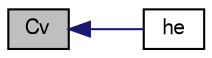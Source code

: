 digraph "Cv"
{
  bgcolor="transparent";
  edge [fontname="FreeSans",fontsize="10",labelfontname="FreeSans",labelfontsize="10"];
  node [fontname="FreeSans",fontsize="10",shape=record];
  rankdir="LR";
  Node80 [label="Cv",height=0.2,width=0.4,color="black", fillcolor="grey75", style="filled", fontcolor="black"];
  Node80 -> Node81 [dir="back",color="midnightblue",fontsize="10",style="solid",fontname="FreeSans"];
  Node81 [label="he",height=0.2,width=0.4,color="black",URL="$a31922.html#a51e4b78e8fa1d1a773486d834cb2be8e",tooltip="Enthalpy/Internal energy [J/kg]. "];
}
